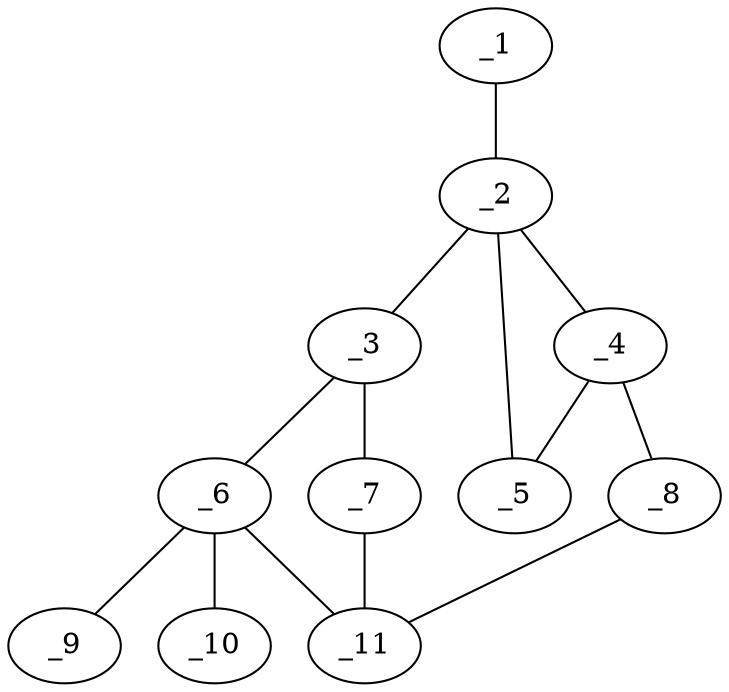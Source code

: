 graph molid12148 {
	_1	 [charge=0,
		chem=1,
		symbol="C  ",
		x="3.8271",
		y="-1.7087"];
	_2	 [charge=0,
		chem=1,
		symbol="C  ",
		x="2.9135",
		y="-1.3019"];
	_1 -- _2	 [valence=1];
	_3	 [charge=0,
		chem=1,
		symbol="C  ",
		x="4.4487",
		y="-0.0588"];
	_2 -- _3	 [valence=1];
	_4	 [charge=0,
		chem=1,
		symbol="C  ",
		x=2,
		y="-0.8952"];
	_2 -- _4	 [valence=1];
	_5	 [charge=0,
		chem=2,
		symbol="O  ",
		x="2.1045",
		y="-1.8897"];
	_2 -- _5	 [valence=1];
	_6	 [charge=0,
		chem=1,
		symbol="C  ",
		x="6.2807",
		y="-0.3"];
	_3 -- _6	 [valence=1];
	_7	 [charge=0,
		chem=1,
		symbol="C  ",
		x="3.9709",
		y="1.8897"];
	_3 -- _7	 [valence=1];
	_4 -- _5	 [valence=1];
	_8	 [charge=0,
		chem=1,
		symbol="C  ",
		x="2.1045",
		y="0.0993"];
	_4 -- _8	 [valence=1];
	_9	 [charge=0,
		chem=1,
		symbol="C  ",
		x="7.1467",
		y="0.2"];
	_6 -- _9	 [valence=1];
	_10	 [charge=0,
		chem=1,
		symbol="C  ",
		x="6.7807",
		y="-1.166"];
	_6 -- _10	 [valence=1];
	_11	 [charge=0,
		chem=1,
		symbol="C  ",
		x="4.7075",
		y="0.9071"];
	_6 -- _11	 [valence=1];
	_7 -- _11	 [valence=1];
	_8 -- _11	 [valence=1];
}
